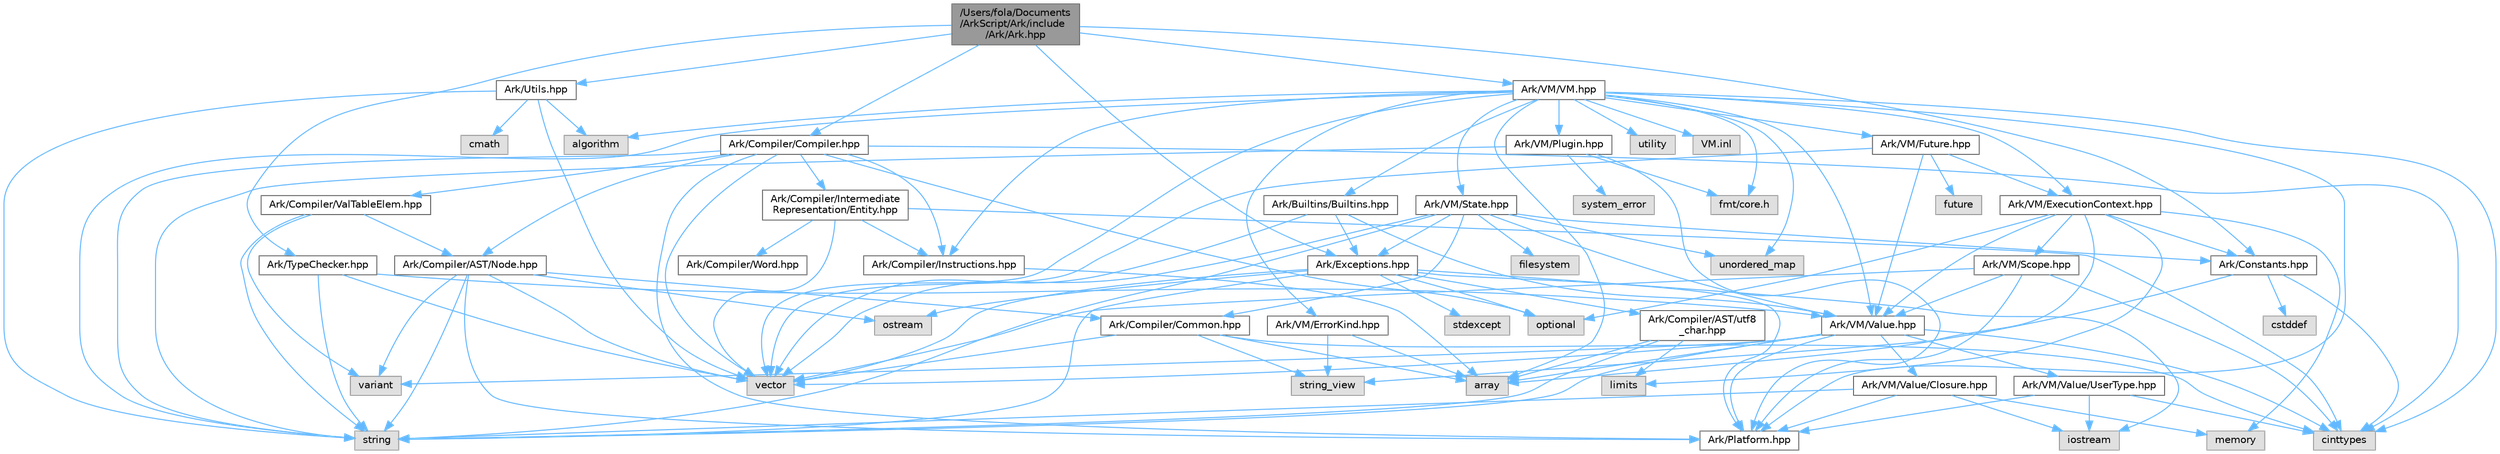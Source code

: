 digraph "/Users/fola/Documents/ArkScript/Ark/include/Ark/Ark.hpp"
{
 // INTERACTIVE_SVG=YES
 // LATEX_PDF_SIZE
  bgcolor="transparent";
  edge [fontname=Helvetica,fontsize=10,labelfontname=Helvetica,labelfontsize=10];
  node [fontname=Helvetica,fontsize=10,shape=box,height=0.2,width=0.4];
  Node1 [id="Node000001",label="/Users/fola/Documents\l/ArkScript/Ark/include\l/Ark/Ark.hpp",height=0.2,width=0.4,color="gray40", fillcolor="grey60", style="filled", fontcolor="black",tooltip="Includes the needed files to start using ArkScript."];
  Node1 -> Node2 [id="edge1_Node000001_Node000002",color="steelblue1",style="solid",tooltip=" "];
  Node2 [id="Node000002",label="Ark/Exceptions.hpp",height=0.2,width=0.4,color="grey40", fillcolor="white", style="filled",URL="$d2/de9/Exceptions_8hpp.html",tooltip="ArkScript homemade exceptions."];
  Node2 -> Node3 [id="edge2_Node000002_Node000003",color="steelblue1",style="solid",tooltip=" "];
  Node3 [id="Node000003",label="string",height=0.2,width=0.4,color="grey60", fillcolor="#E0E0E0", style="filled",tooltip=" "];
  Node2 -> Node4 [id="edge3_Node000002_Node000004",color="steelblue1",style="solid",tooltip=" "];
  Node4 [id="Node000004",label="vector",height=0.2,width=0.4,color="grey60", fillcolor="#E0E0E0", style="filled",tooltip=" "];
  Node2 -> Node5 [id="edge4_Node000002_Node000005",color="steelblue1",style="solid",tooltip=" "];
  Node5 [id="Node000005",label="stdexcept",height=0.2,width=0.4,color="grey60", fillcolor="#E0E0E0", style="filled",tooltip=" "];
  Node2 -> Node6 [id="edge5_Node000002_Node000006",color="steelblue1",style="solid",tooltip=" "];
  Node6 [id="Node000006",label="optional",height=0.2,width=0.4,color="grey60", fillcolor="#E0E0E0", style="filled",tooltip=" "];
  Node2 -> Node7 [id="edge6_Node000002_Node000007",color="steelblue1",style="solid",tooltip=" "];
  Node7 [id="Node000007",label="ostream",height=0.2,width=0.4,color="grey60", fillcolor="#E0E0E0", style="filled",tooltip=" "];
  Node2 -> Node8 [id="edge7_Node000002_Node000008",color="steelblue1",style="solid",tooltip=" "];
  Node8 [id="Node000008",label="iostream",height=0.2,width=0.4,color="grey60", fillcolor="#E0E0E0", style="filled",tooltip=" "];
  Node2 -> Node9 [id="edge8_Node000002_Node000009",color="steelblue1",style="solid",tooltip=" "];
  Node9 [id="Node000009",label="Ark/Compiler/AST/utf8\l_char.hpp",height=0.2,width=0.4,color="grey40", fillcolor="white", style="filled",URL="$db/d4e/utf8__char_8hpp.html",tooltip=" "];
  Node9 -> Node10 [id="edge9_Node000009_Node000010",color="steelblue1",style="solid",tooltip=" "];
  Node10 [id="Node000010",label="array",height=0.2,width=0.4,color="grey60", fillcolor="#E0E0E0", style="filled",tooltip=" "];
  Node9 -> Node3 [id="edge10_Node000009_Node000003",color="steelblue1",style="solid",tooltip=" "];
  Node9 -> Node11 [id="edge11_Node000009_Node000011",color="steelblue1",style="solid",tooltip=" "];
  Node11 [id="Node000011",label="limits",height=0.2,width=0.4,color="grey60", fillcolor="#E0E0E0", style="filled",tooltip=" "];
  Node2 -> Node12 [id="edge12_Node000002_Node000012",color="steelblue1",style="solid",tooltip=" "];
  Node12 [id="Node000012",label="Ark/Platform.hpp",height=0.2,width=0.4,color="grey40", fillcolor="white", style="filled",URL="$d5/d40/Platform_8hpp.html",tooltip="ArkScript configuration macros."];
  Node1 -> Node13 [id="edge13_Node000001_Node000013",color="steelblue1",style="solid",tooltip=" "];
  Node13 [id="Node000013",label="Ark/Constants.hpp",height=0.2,width=0.4,color="grey40", fillcolor="white", style="filled",URL="$d6/de9/Constants_8hpp.html",tooltip="Constants used by ArkScript."];
  Node13 -> Node14 [id="edge14_Node000013_Node000014",color="steelblue1",style="solid",tooltip=" "];
  Node14 [id="Node000014",label="string_view",height=0.2,width=0.4,color="grey60", fillcolor="#E0E0E0", style="filled",tooltip=" "];
  Node13 -> Node15 [id="edge15_Node000013_Node000015",color="steelblue1",style="solid",tooltip=" "];
  Node15 [id="Node000015",label="cinttypes",height=0.2,width=0.4,color="grey60", fillcolor="#E0E0E0", style="filled",tooltip=" "];
  Node13 -> Node16 [id="edge16_Node000013_Node000016",color="steelblue1",style="solid",tooltip=" "];
  Node16 [id="Node000016",label="cstddef",height=0.2,width=0.4,color="grey60", fillcolor="#E0E0E0", style="filled",tooltip=" "];
  Node1 -> Node17 [id="edge17_Node000001_Node000017",color="steelblue1",style="solid",tooltip=" "];
  Node17 [id="Node000017",label="Ark/Utils.hpp",height=0.2,width=0.4,color="grey40", fillcolor="white", style="filled",URL="$d4/dcb/Ark_2Utils_8hpp.html",tooltip="Lots of utilities about string, filesystem and more."];
  Node17 -> Node18 [id="edge18_Node000017_Node000018",color="steelblue1",style="solid",tooltip=" "];
  Node18 [id="Node000018",label="algorithm",height=0.2,width=0.4,color="grey60", fillcolor="#E0E0E0", style="filled",tooltip=" "];
  Node17 -> Node3 [id="edge19_Node000017_Node000003",color="steelblue1",style="solid",tooltip=" "];
  Node17 -> Node4 [id="edge20_Node000017_Node000004",color="steelblue1",style="solid",tooltip=" "];
  Node17 -> Node19 [id="edge21_Node000017_Node000019",color="steelblue1",style="solid",tooltip=" "];
  Node19 [id="Node000019",label="cmath",height=0.2,width=0.4,color="grey60", fillcolor="#E0E0E0", style="filled",tooltip=" "];
  Node1 -> Node20 [id="edge22_Node000001_Node000020",color="steelblue1",style="solid",tooltip=" "];
  Node20 [id="Node000020",label="Ark/VM/VM.hpp",height=0.2,width=0.4,color="grey40", fillcolor="white", style="filled",URL="$d1/d91/VM_8hpp.html",tooltip="The ArkScript virtual machine."];
  Node20 -> Node10 [id="edge23_Node000020_Node000010",color="steelblue1",style="solid",tooltip=" "];
  Node20 -> Node4 [id="edge24_Node000020_Node000004",color="steelblue1",style="solid",tooltip=" "];
  Node20 -> Node3 [id="edge25_Node000020_Node000003",color="steelblue1",style="solid",tooltip=" "];
  Node20 -> Node21 [id="edge26_Node000020_Node000021",color="steelblue1",style="solid",tooltip=" "];
  Node21 [id="Node000021",label="utility",height=0.2,width=0.4,color="grey60", fillcolor="#E0E0E0", style="filled",tooltip=" "];
  Node20 -> Node15 [id="edge27_Node000020_Node000015",color="steelblue1",style="solid",tooltip=" "];
  Node20 -> Node22 [id="edge28_Node000020_Node000022",color="steelblue1",style="solid",tooltip=" "];
  Node22 [id="Node000022",label="unordered_map",height=0.2,width=0.4,color="grey60", fillcolor="#E0E0E0", style="filled",tooltip=" "];
  Node20 -> Node18 [id="edge29_Node000020_Node000018",color="steelblue1",style="solid",tooltip=" "];
  Node20 -> Node23 [id="edge30_Node000020_Node000023",color="steelblue1",style="solid",tooltip=" "];
  Node23 [id="Node000023",label="fmt/core.h",height=0.2,width=0.4,color="grey60", fillcolor="#E0E0E0", style="filled",tooltip=" "];
  Node20 -> Node24 [id="edge31_Node000020_Node000024",color="steelblue1",style="solid",tooltip=" "];
  Node24 [id="Node000024",label="Ark/Compiler/Instructions.hpp",height=0.2,width=0.4,color="grey40", fillcolor="white", style="filled",URL="$d8/daa/Instructions_8hpp.html",tooltip="The different instructions used by the compiler and virtual machine."];
  Node24 -> Node10 [id="edge32_Node000024_Node000010",color="steelblue1",style="solid",tooltip=" "];
  Node20 -> Node25 [id="edge33_Node000020_Node000025",color="steelblue1",style="solid",tooltip=" "];
  Node25 [id="Node000025",label="Ark/VM/Value.hpp",height=0.2,width=0.4,color="grey40", fillcolor="white", style="filled",URL="$de/dfd/Value_8hpp.html",tooltip=" "];
  Node25 -> Node4 [id="edge34_Node000025_Node000004",color="steelblue1",style="solid",tooltip=" "];
  Node25 -> Node26 [id="edge35_Node000025_Node000026",color="steelblue1",style="solid",tooltip=" "];
  Node26 [id="Node000026",label="variant",height=0.2,width=0.4,color="grey60", fillcolor="#E0E0E0", style="filled",tooltip=" "];
  Node25 -> Node3 [id="edge36_Node000025_Node000003",color="steelblue1",style="solid",tooltip=" "];
  Node25 -> Node15 [id="edge37_Node000025_Node000015",color="steelblue1",style="solid",tooltip=" "];
  Node25 -> Node10 [id="edge38_Node000025_Node000010",color="steelblue1",style="solid",tooltip=" "];
  Node25 -> Node27 [id="edge39_Node000025_Node000027",color="steelblue1",style="solid",tooltip=" "];
  Node27 [id="Node000027",label="Ark/VM/Value/Closure.hpp",height=0.2,width=0.4,color="grey40", fillcolor="white", style="filled",URL="$dc/dd5/Closure_8hpp.html",tooltip="Subtype of the value type, handling closures."];
  Node27 -> Node28 [id="edge40_Node000027_Node000028",color="steelblue1",style="solid",tooltip=" "];
  Node28 [id="Node000028",label="memory",height=0.2,width=0.4,color="grey60", fillcolor="#E0E0E0", style="filled",tooltip=" "];
  Node27 -> Node8 [id="edge41_Node000027_Node000008",color="steelblue1",style="solid",tooltip=" "];
  Node27 -> Node3 [id="edge42_Node000027_Node000003",color="steelblue1",style="solid",tooltip=" "];
  Node27 -> Node12 [id="edge43_Node000027_Node000012",color="steelblue1",style="solid",tooltip=" "];
  Node25 -> Node29 [id="edge44_Node000025_Node000029",color="steelblue1",style="solid",tooltip=" "];
  Node29 [id="Node000029",label="Ark/VM/Value/UserType.hpp",height=0.2,width=0.4,color="grey40", fillcolor="white", style="filled",URL="$dc/d3d/UserType_8hpp.html",tooltip="Subtype of the value, capable of handling any C++ type."];
  Node29 -> Node8 [id="edge45_Node000029_Node000008",color="steelblue1",style="solid",tooltip=" "];
  Node29 -> Node15 [id="edge46_Node000029_Node000015",color="steelblue1",style="solid",tooltip=" "];
  Node29 -> Node12 [id="edge47_Node000029_Node000012",color="steelblue1",style="solid",tooltip=" "];
  Node25 -> Node12 [id="edge48_Node000025_Node000012",color="steelblue1",style="solid",tooltip=" "];
  Node20 -> Node30 [id="edge49_Node000020_Node000030",color="steelblue1",style="solid",tooltip=" "];
  Node30 [id="Node000030",label="Ark/VM/State.hpp",height=0.2,width=0.4,color="grey40", fillcolor="white", style="filled",URL="$d0/db5/State_8hpp.html",tooltip="State used by the virtual machine: it loads the bytecode, can compile it if needed,..."];
  Node30 -> Node3 [id="edge50_Node000030_Node000003",color="steelblue1",style="solid",tooltip=" "];
  Node30 -> Node4 [id="edge51_Node000030_Node000004",color="steelblue1",style="solid",tooltip=" "];
  Node30 -> Node22 [id="edge52_Node000030_Node000022",color="steelblue1",style="solid",tooltip=" "];
  Node30 -> Node31 [id="edge53_Node000030_Node000031",color="steelblue1",style="solid",tooltip=" "];
  Node31 [id="Node000031",label="filesystem",height=0.2,width=0.4,color="grey60", fillcolor="#E0E0E0", style="filled",tooltip=" "];
  Node30 -> Node13 [id="edge54_Node000030_Node000013",color="steelblue1",style="solid",tooltip=" "];
  Node30 -> Node25 [id="edge55_Node000030_Node000025",color="steelblue1",style="solid",tooltip=" "];
  Node30 -> Node32 [id="edge56_Node000030_Node000032",color="steelblue1",style="solid",tooltip=" "];
  Node32 [id="Node000032",label="Ark/Compiler/Common.hpp",height=0.2,width=0.4,color="grey40", fillcolor="white", style="filled",URL="$d8/ddd/Common_8hpp.html",tooltip="Common code for the compiler."];
  Node32 -> Node10 [id="edge57_Node000032_Node000010",color="steelblue1",style="solid",tooltip=" "];
  Node32 -> Node14 [id="edge58_Node000032_Node000014",color="steelblue1",style="solid",tooltip=" "];
  Node32 -> Node4 [id="edge59_Node000032_Node000004",color="steelblue1",style="solid",tooltip=" "];
  Node32 -> Node15 [id="edge60_Node000032_Node000015",color="steelblue1",style="solid",tooltip=" "];
  Node30 -> Node2 [id="edge61_Node000030_Node000002",color="steelblue1",style="solid",tooltip=" "];
  Node20 -> Node33 [id="edge62_Node000020_Node000033",color="steelblue1",style="solid",tooltip=" "];
  Node33 [id="Node000033",label="Ark/VM/ErrorKind.hpp",height=0.2,width=0.4,color="grey40", fillcolor="white", style="filled",URL="$de/df9/ErrorKind_8hpp.html",tooltip=" "];
  Node33 -> Node10 [id="edge63_Node000033_Node000010",color="steelblue1",style="solid",tooltip=" "];
  Node33 -> Node14 [id="edge64_Node000033_Node000014",color="steelblue1",style="solid",tooltip=" "];
  Node20 -> Node34 [id="edge65_Node000020_Node000034",color="steelblue1",style="solid",tooltip=" "];
  Node34 [id="Node000034",label="Ark/VM/ExecutionContext.hpp",height=0.2,width=0.4,color="grey40", fillcolor="white", style="filled",URL="$db/df6/ExecutionContext_8hpp.html",tooltip="Keeping track of the internal data needed by the VM."];
  Node34 -> Node10 [id="edge66_Node000034_Node000010",color="steelblue1",style="solid",tooltip=" "];
  Node34 -> Node11 [id="edge67_Node000034_Node000011",color="steelblue1",style="solid",tooltip=" "];
  Node34 -> Node28 [id="edge68_Node000034_Node000028",color="steelblue1",style="solid",tooltip=" "];
  Node34 -> Node6 [id="edge69_Node000034_Node000006",color="steelblue1",style="solid",tooltip=" "];
  Node34 -> Node13 [id="edge70_Node000034_Node000013",color="steelblue1",style="solid",tooltip=" "];
  Node34 -> Node25 [id="edge71_Node000034_Node000025",color="steelblue1",style="solid",tooltip=" "];
  Node34 -> Node35 [id="edge72_Node000034_Node000035",color="steelblue1",style="solid",tooltip=" "];
  Node35 [id="Node000035",label="Ark/VM/Scope.hpp",height=0.2,width=0.4,color="grey40", fillcolor="white", style="filled",URL="$d8/dcd/Scope_8hpp.html",tooltip="The virtual machine scope system."];
  Node35 -> Node4 [id="edge73_Node000035_Node000004",color="steelblue1",style="solid",tooltip=" "];
  Node35 -> Node15 [id="edge74_Node000035_Node000015",color="steelblue1",style="solid",tooltip=" "];
  Node35 -> Node12 [id="edge75_Node000035_Node000012",color="steelblue1",style="solid",tooltip=" "];
  Node35 -> Node25 [id="edge76_Node000035_Node000025",color="steelblue1",style="solid",tooltip=" "];
  Node20 -> Node36 [id="edge77_Node000020_Node000036",color="steelblue1",style="solid",tooltip=" "];
  Node36 [id="Node000036",label="Ark/Builtins/Builtins.hpp",height=0.2,width=0.4,color="grey40", fillcolor="white", style="filled",URL="$da/d84/Builtins_8hpp.html",tooltip="Host the declaration of all the ArkScript builtins."];
  Node36 -> Node4 [id="edge78_Node000036_Node000004",color="steelblue1",style="solid",tooltip=" "];
  Node36 -> Node25 [id="edge79_Node000036_Node000025",color="steelblue1",style="solid",tooltip=" "];
  Node36 -> Node2 [id="edge80_Node000036_Node000002",color="steelblue1",style="solid",tooltip=" "];
  Node20 -> Node12 [id="edge81_Node000020_Node000012",color="steelblue1",style="solid",tooltip=" "];
  Node20 -> Node37 [id="edge82_Node000020_Node000037",color="steelblue1",style="solid",tooltip=" "];
  Node37 [id="Node000037",label="Ark/VM/Plugin.hpp",height=0.2,width=0.4,color="grey40", fillcolor="white", style="filled",URL="$db/d0e/Plugin_8hpp.html",tooltip="Loads .dll/.so/.dynlib files."];
  Node37 -> Node12 [id="edge83_Node000037_Node000012",color="steelblue1",style="solid",tooltip=" "];
  Node37 -> Node3 [id="edge84_Node000037_Node000003",color="steelblue1",style="solid",tooltip=" "];
  Node37 -> Node38 [id="edge85_Node000037_Node000038",color="steelblue1",style="solid",tooltip=" "];
  Node38 [id="Node000038",label="system_error",height=0.2,width=0.4,color="grey60", fillcolor="#E0E0E0", style="filled",tooltip=" "];
  Node37 -> Node23 [id="edge86_Node000037_Node000023",color="steelblue1",style="solid",tooltip=" "];
  Node20 -> Node39 [id="edge87_Node000020_Node000039",color="steelblue1",style="solid",tooltip=" "];
  Node39 [id="Node000039",label="Ark/VM/Future.hpp",height=0.2,width=0.4,color="grey40", fillcolor="white", style="filled",URL="$d0/dda/Future_8hpp.html",tooltip=" "];
  Node39 -> Node40 [id="edge88_Node000039_Node000040",color="steelblue1",style="solid",tooltip=" "];
  Node40 [id="Node000040",label="future",height=0.2,width=0.4,color="grey60", fillcolor="#E0E0E0", style="filled",tooltip=" "];
  Node39 -> Node4 [id="edge89_Node000039_Node000004",color="steelblue1",style="solid",tooltip=" "];
  Node39 -> Node25 [id="edge90_Node000039_Node000025",color="steelblue1",style="solid",tooltip=" "];
  Node39 -> Node34 [id="edge91_Node000039_Node000034",color="steelblue1",style="solid",tooltip=" "];
  Node20 -> Node41 [id="edge92_Node000020_Node000041",color="steelblue1",style="solid",tooltip=" "];
  Node41 [id="Node000041",label="VM.inl",height=0.2,width=0.4,color="grey60", fillcolor="#E0E0E0", style="filled",tooltip=" "];
  Node1 -> Node42 [id="edge93_Node000001_Node000042",color="steelblue1",style="solid",tooltip=" "];
  Node42 [id="Node000042",label="Ark/Compiler/Compiler.hpp",height=0.2,width=0.4,color="grey40", fillcolor="white", style="filled",URL="$d8/d0f/Compiler_8hpp.html",tooltip="ArkScript compiler is in charge of transforming the AST into bytecode."];
  Node42 -> Node4 [id="edge94_Node000042_Node000004",color="steelblue1",style="solid",tooltip=" "];
  Node42 -> Node3 [id="edge95_Node000042_Node000003",color="steelblue1",style="solid",tooltip=" "];
  Node42 -> Node15 [id="edge96_Node000042_Node000015",color="steelblue1",style="solid",tooltip=" "];
  Node42 -> Node6 [id="edge97_Node000042_Node000006",color="steelblue1",style="solid",tooltip=" "];
  Node42 -> Node12 [id="edge98_Node000042_Node000012",color="steelblue1",style="solid",tooltip=" "];
  Node42 -> Node24 [id="edge99_Node000042_Node000024",color="steelblue1",style="solid",tooltip=" "];
  Node42 -> Node43 [id="edge100_Node000042_Node000043",color="steelblue1",style="solid",tooltip=" "];
  Node43 [id="Node000043",label="Ark/Compiler/Intermediate\lRepresentation/Entity.hpp",height=0.2,width=0.4,color="grey40", fillcolor="white", style="filled",URL="$de/da6/Entity_8hpp.html",tooltip="An entity in the IR is a bundle of information."];
  Node43 -> Node15 [id="edge101_Node000043_Node000015",color="steelblue1",style="solid",tooltip=" "];
  Node43 -> Node4 [id="edge102_Node000043_Node000004",color="steelblue1",style="solid",tooltip=" "];
  Node43 -> Node44 [id="edge103_Node000043_Node000044",color="steelblue1",style="solid",tooltip=" "];
  Node44 [id="Node000044",label="Ark/Compiler/Word.hpp",height=0.2,width=0.4,color="grey40", fillcolor="white", style="filled",URL="$db/d53/Word_8hpp.html",tooltip="Describe an instruction and its immediate argument."];
  Node43 -> Node24 [id="edge104_Node000043_Node000024",color="steelblue1",style="solid",tooltip=" "];
  Node42 -> Node45 [id="edge105_Node000042_Node000045",color="steelblue1",style="solid",tooltip=" "];
  Node45 [id="Node000045",label="Ark/Compiler/AST/Node.hpp",height=0.2,width=0.4,color="grey40", fillcolor="white", style="filled",URL="$d7/dc6/Node_8hpp.html",tooltip="AST node used by the parser, optimizer and compiler."];
  Node45 -> Node26 [id="edge106_Node000045_Node000026",color="steelblue1",style="solid",tooltip=" "];
  Node45 -> Node7 [id="edge107_Node000045_Node000007",color="steelblue1",style="solid",tooltip=" "];
  Node45 -> Node3 [id="edge108_Node000045_Node000003",color="steelblue1",style="solid",tooltip=" "];
  Node45 -> Node4 [id="edge109_Node000045_Node000004",color="steelblue1",style="solid",tooltip=" "];
  Node45 -> Node32 [id="edge110_Node000045_Node000032",color="steelblue1",style="solid",tooltip=" "];
  Node45 -> Node12 [id="edge111_Node000045_Node000012",color="steelblue1",style="solid",tooltip=" "];
  Node42 -> Node46 [id="edge112_Node000042_Node000046",color="steelblue1",style="solid",tooltip=" "];
  Node46 [id="Node000046",label="Ark/Compiler/ValTableElem.hpp",height=0.2,width=0.4,color="grey40", fillcolor="white", style="filled",URL="$dd/de7/ValTableElem_8hpp.html",tooltip="The basic value type handled by the compiler."];
  Node46 -> Node26 [id="edge113_Node000046_Node000026",color="steelblue1",style="solid",tooltip=" "];
  Node46 -> Node3 [id="edge114_Node000046_Node000003",color="steelblue1",style="solid",tooltip=" "];
  Node46 -> Node45 [id="edge115_Node000046_Node000045",color="steelblue1",style="solid",tooltip=" "];
  Node1 -> Node47 [id="edge116_Node000001_Node000047",color="steelblue1",style="solid",tooltip=" "];
  Node47 [id="Node000047",label="Ark/TypeChecker.hpp",height=0.2,width=0.4,color="grey40", fillcolor="white", style="filled",URL="$db/d5e/TypeChecker_8hpp.html",tooltip=" "];
  Node47 -> Node3 [id="edge117_Node000047_Node000003",color="steelblue1",style="solid",tooltip=" "];
  Node47 -> Node4 [id="edge118_Node000047_Node000004",color="steelblue1",style="solid",tooltip=" "];
  Node47 -> Node25 [id="edge119_Node000047_Node000025",color="steelblue1",style="solid",tooltip=" "];
}

